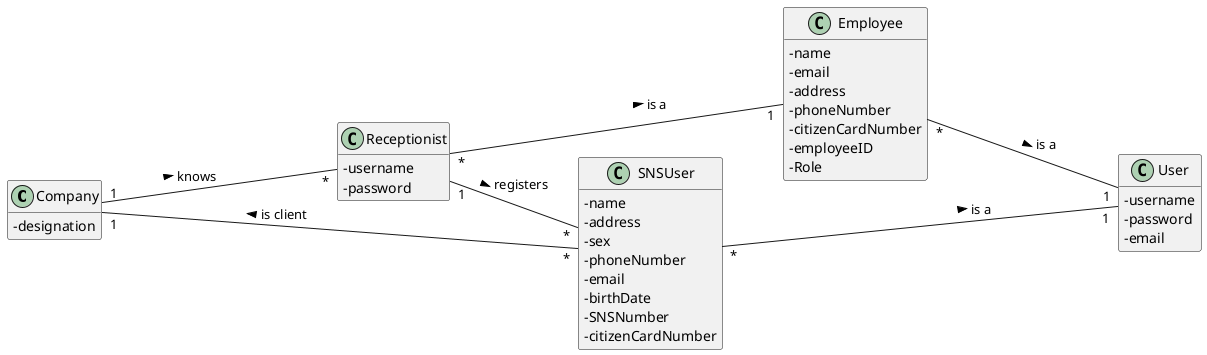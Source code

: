 @startuml
hide methods
left to right direction
skinparam classAttributeIconSize 0


class Company {
  -designation
}

class Receptionist {
  -username
  -password
}

class SNSUser {
  -name
  -address
  -sex
  -phoneNumber
  -email
  -birthDate
  -SNSNumber
  -citizenCardNumber
}

class User{
-username
-password
-email
}

class Employee{
 -name
 -email
 -address
 -phoneNumber
 -citizenCardNumber
 -employeeID
 -Role
}


SNSUser "*"---"1" User : is a >
Receptionist "*"---"1"  Employee : is a >
Employee "*"---"1" User : is a >


SNSUser "*"---"1" Company : is client >
Company "1"---"*" Receptionist : knows >


Receptionist "1"--"*" SNSUser : registers >







@enduml